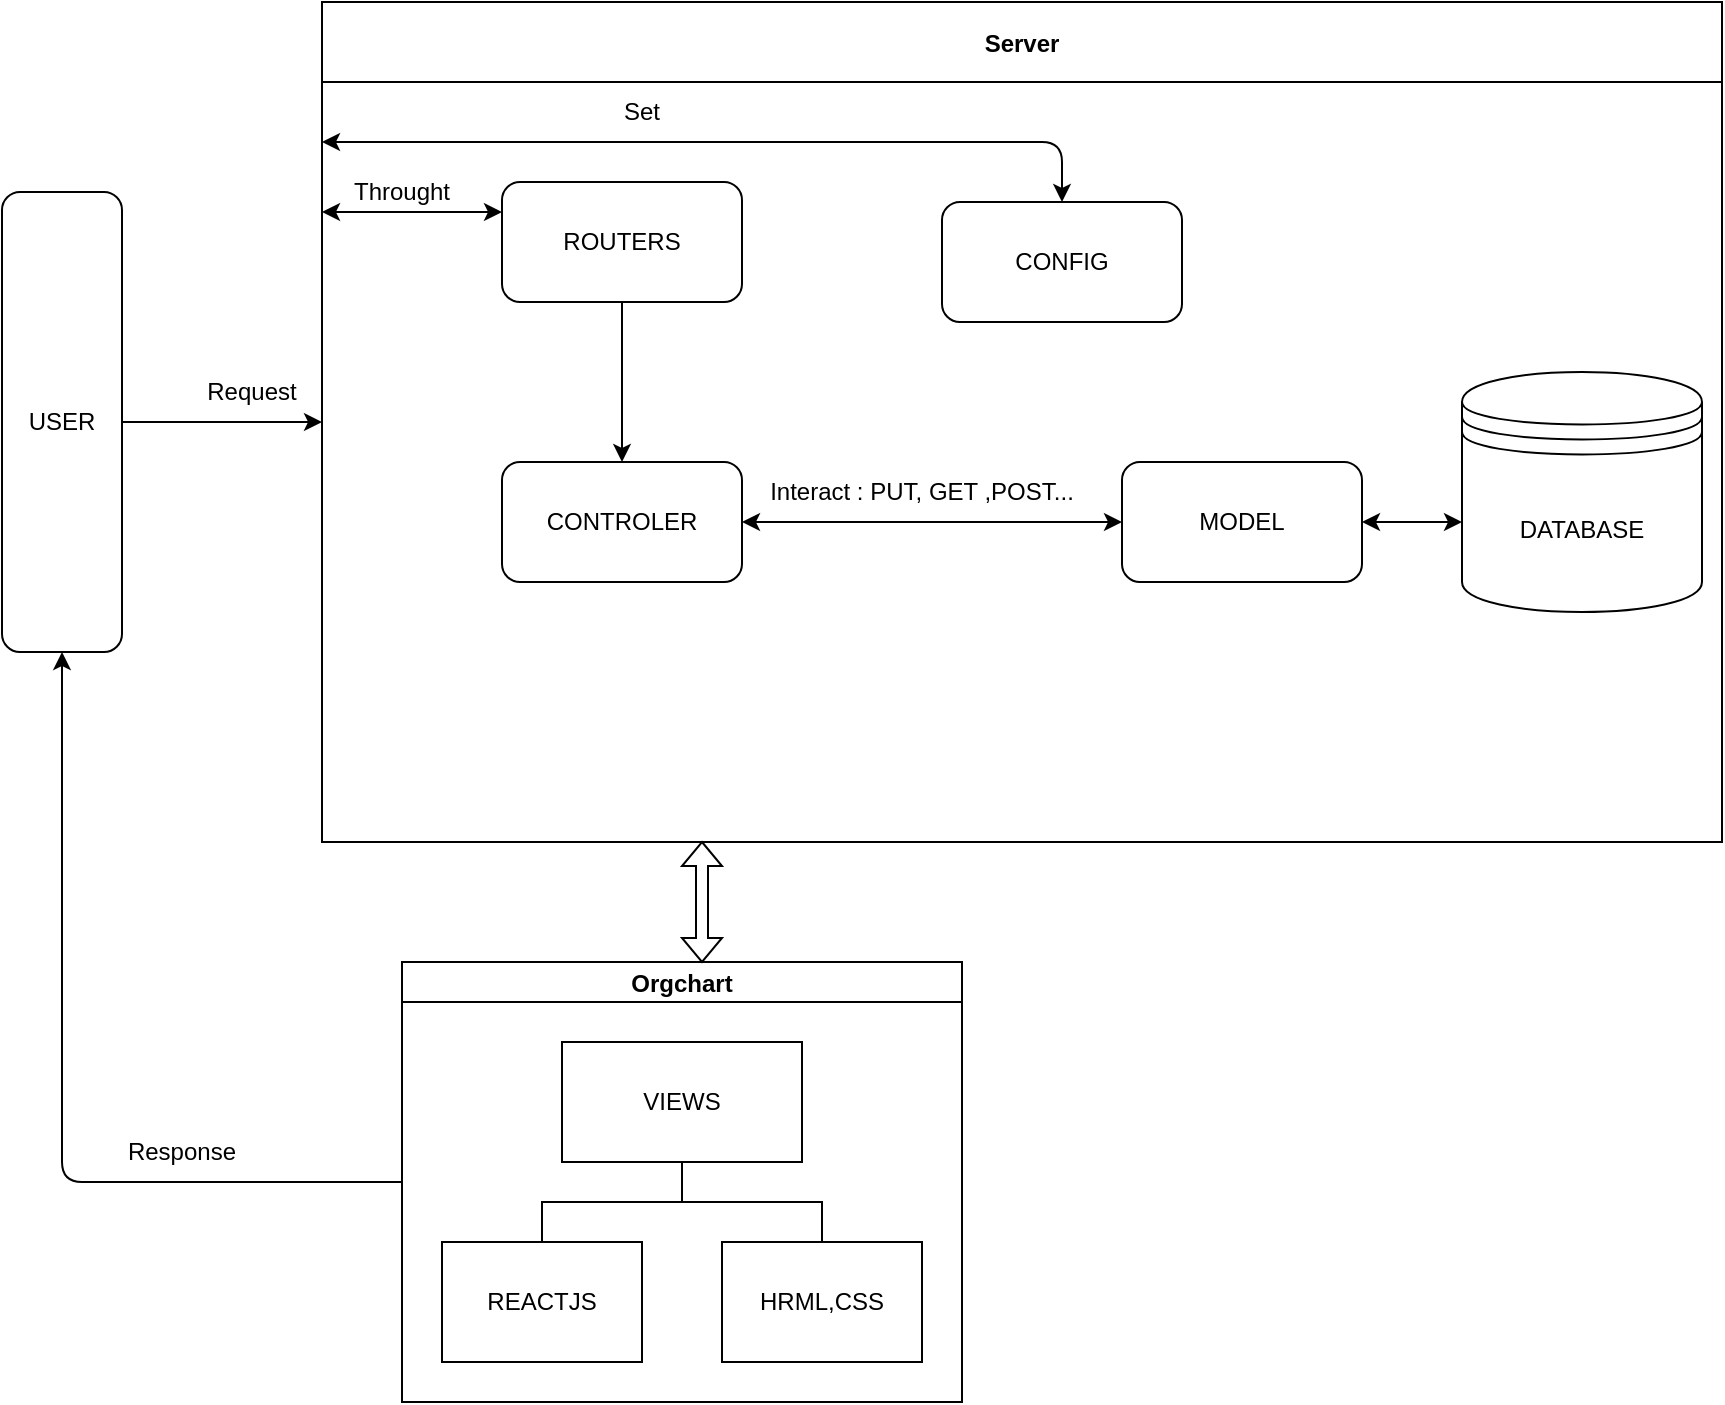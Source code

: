 <mxfile>
    <diagram id="9csyy-qQTcczqGamZc1m" name="Page-1">
        <mxGraphModel dx="911" dy="10530" grid="1" gridSize="10" guides="1" tooltips="1" connect="1" arrows="1" fold="1" page="1" pageScale="1" pageWidth="5000" pageHeight="10000" math="0" shadow="0">
            <root>
                <mxCell id="0"/>
                <mxCell id="1" parent="0"/>
                <mxCell id="2" value="USER" style="rounded=1;whiteSpace=wrap;html=1;" parent="1" vertex="1">
                    <mxGeometry x="30" y="45" width="60" height="230" as="geometry"/>
                </mxCell>
                <mxCell id="7" value="Server" style="swimlane;startSize=40;horizontal=1;containerType=tree;newEdgeStyle={&quot;edgeStyle&quot;:&quot;elbowEdgeStyle&quot;,&quot;startArrow&quot;:&quot;none&quot;,&quot;endArrow&quot;:&quot;none&quot;};" parent="1" vertex="1">
                    <mxGeometry x="190" y="-50" width="700" height="420" as="geometry"/>
                </mxCell>
                <mxCell id="3" value="CONTROLER" style="rounded=1;whiteSpace=wrap;html=1;" parent="7" vertex="1">
                    <mxGeometry x="90" y="230" width="120" height="60" as="geometry"/>
                </mxCell>
                <mxCell id="5" value="MODEL" style="rounded=1;whiteSpace=wrap;html=1;" parent="7" vertex="1">
                    <mxGeometry x="400" y="230" width="120" height="60" as="geometry"/>
                </mxCell>
                <mxCell id="6" value="DATABASE" style="shape=datastore;whiteSpace=wrap;html=1;" parent="7" vertex="1">
                    <mxGeometry x="570" y="185" width="120" height="120" as="geometry"/>
                </mxCell>
                <mxCell id="19" value="CONFIG" style="rounded=1;whiteSpace=wrap;html=1;" parent="7" vertex="1">
                    <mxGeometry x="310" y="100" width="120" height="60" as="geometry"/>
                </mxCell>
                <mxCell id="20" value="ROUTERS" style="rounded=1;whiteSpace=wrap;html=1;" parent="7" vertex="1">
                    <mxGeometry x="90" y="90" width="120" height="60" as="geometry"/>
                </mxCell>
                <mxCell id="24" value="" style="endArrow=classic;startArrow=classic;html=1;entryX=0;entryY=0.25;entryDx=0;entryDy=0;exitX=0;exitY=0.25;exitDx=0;exitDy=0;" parent="7" source="20" target="7" edge="1">
                    <mxGeometry width="50" height="50" relative="1" as="geometry">
                        <mxPoint x="140" y="200" as="sourcePoint"/>
                        <mxPoint x="190" y="150" as="targetPoint"/>
                    </mxGeometry>
                </mxCell>
                <mxCell id="25" value="Throught" style="text;html=1;strokeColor=none;fillColor=none;align=center;verticalAlign=middle;whiteSpace=wrap;rounded=0;" parent="7" vertex="1">
                    <mxGeometry x="10" y="80" width="60" height="30" as="geometry"/>
                </mxCell>
                <mxCell id="27" value="" style="endArrow=classic;html=1;exitX=0.5;exitY=1;exitDx=0;exitDy=0;entryX=0.5;entryY=0;entryDx=0;entryDy=0;" parent="7" source="20" target="3" edge="1">
                    <mxGeometry width="50" height="50" relative="1" as="geometry">
                        <mxPoint x="130" y="200" as="sourcePoint"/>
                        <mxPoint x="180" y="150" as="targetPoint"/>
                    </mxGeometry>
                </mxCell>
                <mxCell id="29" value="" style="endArrow=classic;startArrow=classic;html=1;exitX=1;exitY=0.5;exitDx=0;exitDy=0;entryX=0;entryY=0.5;entryDx=0;entryDy=0;" parent="7" source="3" target="5" edge="1">
                    <mxGeometry width="50" height="50" relative="1" as="geometry">
                        <mxPoint x="150" y="240" as="sourcePoint"/>
                        <mxPoint x="200" y="190" as="targetPoint"/>
                    </mxGeometry>
                </mxCell>
                <mxCell id="33" value="Set" style="text;html=1;strokeColor=none;fillColor=none;align=center;verticalAlign=middle;whiteSpace=wrap;rounded=0;" parent="7" vertex="1">
                    <mxGeometry x="130" y="40" width="60" height="30" as="geometry"/>
                </mxCell>
                <mxCell id="34" value="Interact : PUT, GET ,POST..." style="text;html=1;strokeColor=none;fillColor=none;align=center;verticalAlign=middle;whiteSpace=wrap;rounded=0;" parent="7" vertex="1">
                    <mxGeometry x="220" y="230" width="160" height="30" as="geometry"/>
                </mxCell>
                <mxCell id="35" value="" style="endArrow=classic;startArrow=classic;html=1;exitX=1;exitY=0.5;exitDx=0;exitDy=0;" parent="7" source="5" edge="1">
                    <mxGeometry width="50" height="50" relative="1" as="geometry">
                        <mxPoint x="300" y="260" as="sourcePoint"/>
                        <mxPoint x="570" y="260" as="targetPoint"/>
                    </mxGeometry>
                </mxCell>
                <mxCell id="13" value="" style="endArrow=classic;html=1;exitX=1;exitY=0.5;exitDx=0;exitDy=0;entryX=0;entryY=0.5;entryDx=0;entryDy=0;" parent="1" source="2" target="7" edge="1">
                    <mxGeometry width="50" height="50" relative="1" as="geometry">
                        <mxPoint x="400" y="220" as="sourcePoint"/>
                        <mxPoint x="450" y="170" as="targetPoint"/>
                    </mxGeometry>
                </mxCell>
                <mxCell id="16" value="Request" style="text;html=1;strokeColor=none;fillColor=none;align=center;verticalAlign=middle;whiteSpace=wrap;rounded=0;" parent="1" vertex="1">
                    <mxGeometry x="110" y="130" width="90" height="30" as="geometry"/>
                </mxCell>
                <mxCell id="30" value="" style="endArrow=classic;startArrow=classic;html=1;entryX=0.5;entryY=0;entryDx=0;entryDy=0;" parent="1" target="19" edge="1">
                    <mxGeometry width="50" height="50" relative="1" as="geometry">
                        <mxPoint x="190" y="20" as="sourcePoint"/>
                        <mxPoint x="460" y="100" as="targetPoint"/>
                        <Array as="points">
                            <mxPoint x="560" y="20"/>
                        </Array>
                    </mxGeometry>
                </mxCell>
                <mxCell id="36" value="Orgchart" style="swimlane;startSize=20;horizontal=1;containerType=tree;newEdgeStyle={&quot;edgeStyle&quot;:&quot;elbowEdgeStyle&quot;,&quot;startArrow&quot;:&quot;none&quot;,&quot;endArrow&quot;:&quot;none&quot;};" parent="1" vertex="1">
                    <mxGeometry x="230" y="430" width="280" height="220" as="geometry"/>
                </mxCell>
                <mxCell id="37" value="" style="edgeStyle=elbowEdgeStyle;elbow=vertical;sourcePerimeterSpacing=0;targetPerimeterSpacing=0;startArrow=none;endArrow=none;rounded=0;curved=0;" parent="36" source="39" target="40" edge="1">
                    <mxGeometry relative="1" as="geometry"/>
                </mxCell>
                <mxCell id="38" value="" style="edgeStyle=elbowEdgeStyle;elbow=vertical;sourcePerimeterSpacing=0;targetPerimeterSpacing=0;startArrow=none;endArrow=none;rounded=0;curved=0;" parent="36" source="39" target="41" edge="1">
                    <mxGeometry relative="1" as="geometry"/>
                </mxCell>
                <UserObject label="VIEWS" treeRoot="1" id="39">
                    <mxCell style="whiteSpace=wrap;html=1;align=center;treeFolding=1;treeMoving=1;newEdgeStyle={&quot;edgeStyle&quot;:&quot;elbowEdgeStyle&quot;,&quot;startArrow&quot;:&quot;none&quot;,&quot;endArrow&quot;:&quot;none&quot;};" parent="36" vertex="1">
                        <mxGeometry x="80" y="40" width="120" height="60" as="geometry"/>
                    </mxCell>
                </UserObject>
                <mxCell id="40" value="REACTJS" style="whiteSpace=wrap;html=1;align=center;verticalAlign=middle;treeFolding=1;treeMoving=1;newEdgeStyle={&quot;edgeStyle&quot;:&quot;elbowEdgeStyle&quot;,&quot;startArrow&quot;:&quot;none&quot;,&quot;endArrow&quot;:&quot;none&quot;};" parent="36" vertex="1">
                    <mxGeometry x="20" y="140" width="100" height="60" as="geometry"/>
                </mxCell>
                <mxCell id="41" value="HRML,CSS" style="whiteSpace=wrap;html=1;align=center;verticalAlign=middle;treeFolding=1;treeMoving=1;newEdgeStyle={&quot;edgeStyle&quot;:&quot;elbowEdgeStyle&quot;,&quot;startArrow&quot;:&quot;none&quot;,&quot;endArrow&quot;:&quot;none&quot;};" parent="36" vertex="1">
                    <mxGeometry x="160" y="140" width="100" height="60" as="geometry"/>
                </mxCell>
                <mxCell id="43" value="" style="endArrow=classic;html=1;exitX=0;exitY=0.5;exitDx=0;exitDy=0;entryX=0.5;entryY=1;entryDx=0;entryDy=0;" parent="1" source="36" target="2" edge="1">
                    <mxGeometry width="50" height="50" relative="1" as="geometry">
                        <mxPoint x="310" y="410" as="sourcePoint"/>
                        <mxPoint x="360" y="360" as="targetPoint"/>
                        <Array as="points">
                            <mxPoint x="60" y="540"/>
                        </Array>
                    </mxGeometry>
                </mxCell>
                <mxCell id="44" value="Response" style="text;html=1;strokeColor=none;fillColor=none;align=center;verticalAlign=middle;whiteSpace=wrap;rounded=0;" parent="1" vertex="1">
                    <mxGeometry x="90" y="510" width="60" height="30" as="geometry"/>
                </mxCell>
                <mxCell id="46" value="" style="shape=doubleArrow;direction=south;whiteSpace=wrap;html=1;" vertex="1" parent="1">
                    <mxGeometry x="370" y="370" width="20" height="60" as="geometry"/>
                </mxCell>
            </root>
        </mxGraphModel>
    </diagram>
</mxfile>